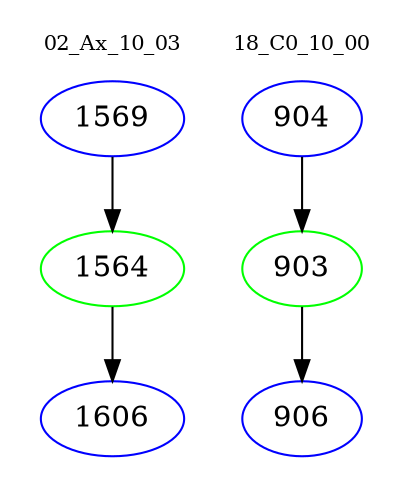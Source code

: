 digraph{
subgraph cluster_0 {
color = white
label = "02_Ax_10_03";
fontsize=10;
T0_1569 [label="1569", color="blue"]
T0_1569 -> T0_1564 [color="black"]
T0_1564 [label="1564", color="green"]
T0_1564 -> T0_1606 [color="black"]
T0_1606 [label="1606", color="blue"]
}
subgraph cluster_1 {
color = white
label = "18_C0_10_00";
fontsize=10;
T1_904 [label="904", color="blue"]
T1_904 -> T1_903 [color="black"]
T1_903 [label="903", color="green"]
T1_903 -> T1_906 [color="black"]
T1_906 [label="906", color="blue"]
}
}
